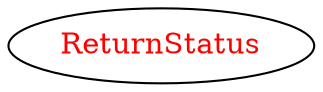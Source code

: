 digraph dependencyGraph {
 concentrate=true;
 ranksep="2.0";
 rankdir="LR"; 
 splines="ortho";
"ReturnStatus" [fontcolor="red"];
}